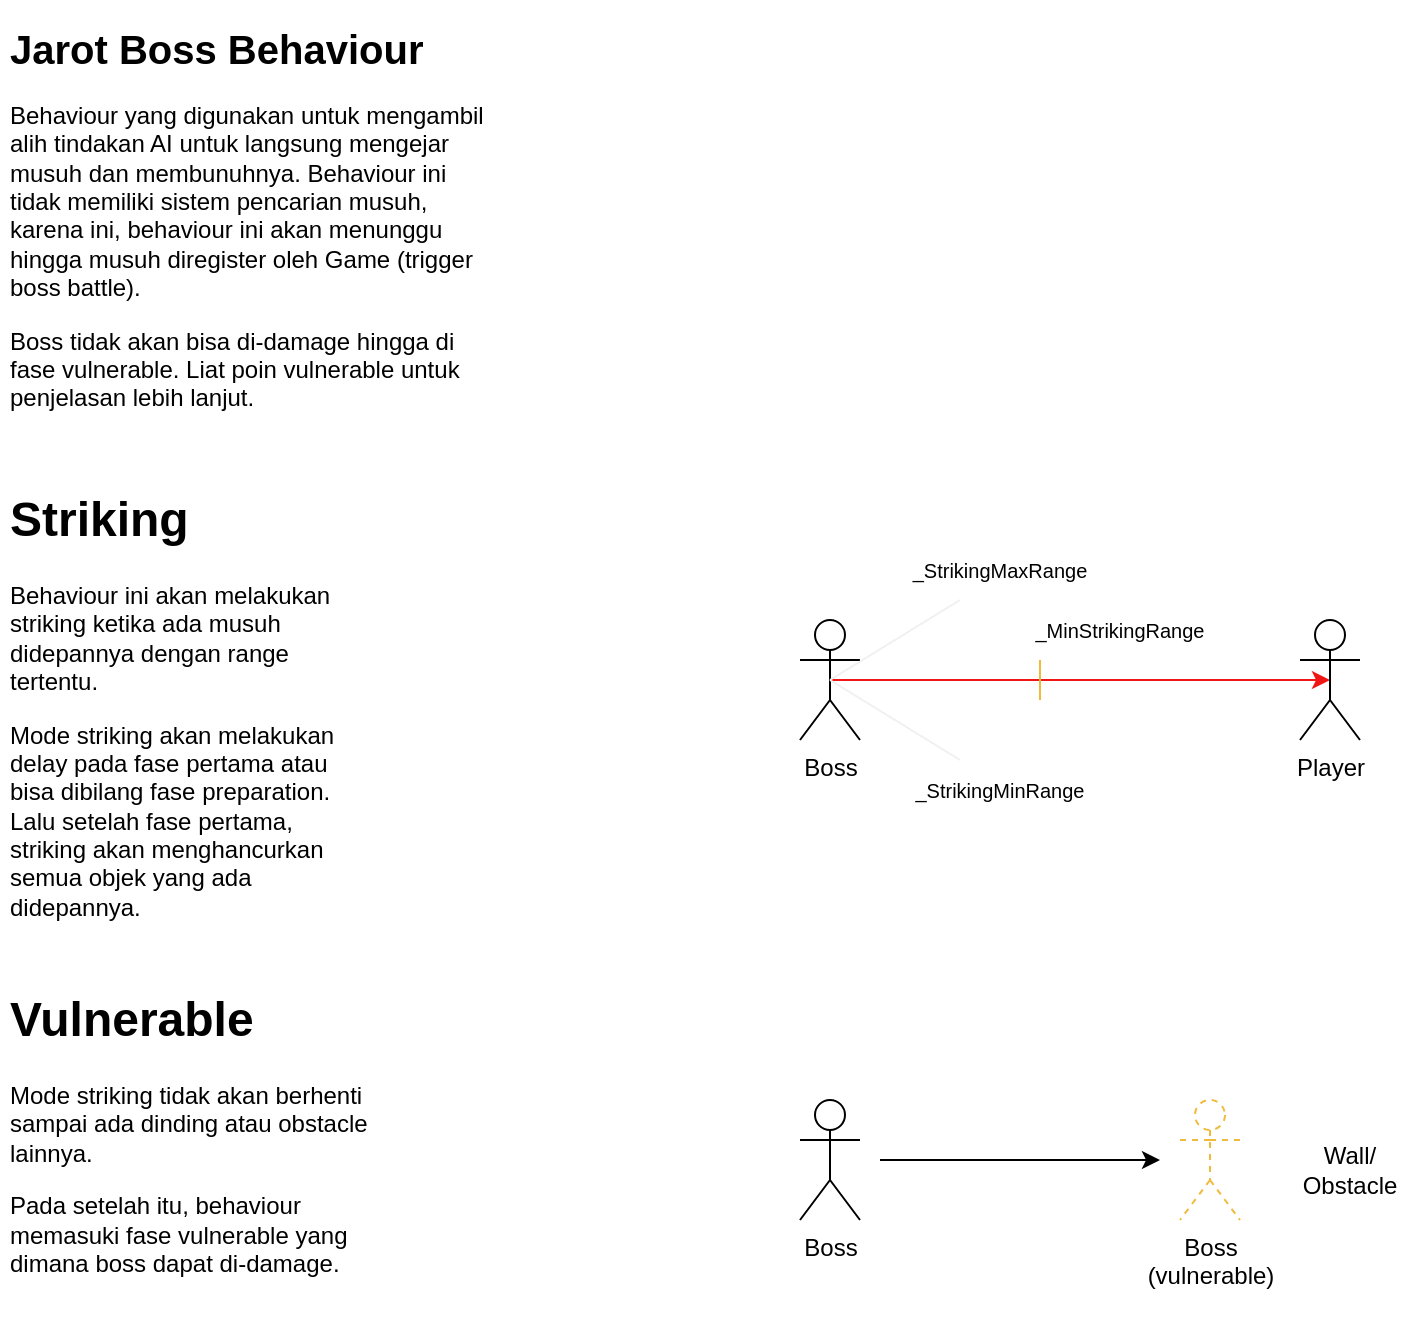 <mxfile>
    <diagram id="QaBK7Wz-YUb1xWLOBeUx" name="Page-1">
        <mxGraphModel dx="844" dy="553" grid="1" gridSize="10" guides="1" tooltips="1" connect="1" arrows="1" fold="1" page="1" pageScale="1" pageWidth="850" pageHeight="1100" math="0" shadow="0">
            <root>
                <mxCell id="0"/>
                <mxCell id="1" parent="0"/>
                <mxCell id="2" value="Boss" style="shape=umlActor;verticalLabelPosition=bottom;verticalAlign=top;html=1;outlineConnect=0;" parent="1" vertex="1">
                    <mxGeometry x="460" y="360" width="30" height="60" as="geometry"/>
                </mxCell>
                <mxCell id="3" value="" style="endArrow=classic;html=1;exitX=0.5;exitY=0.5;exitDx=0;exitDy=0;exitPerimeter=0;strokeColor=#F01616;entryX=0.5;entryY=0.5;entryDx=0;entryDy=0;entryPerimeter=0;" parent="1" source="2" target="6" edge="1">
                    <mxGeometry width="50" height="50" relative="1" as="geometry">
                        <mxPoint x="640" y="350" as="sourcePoint"/>
                        <mxPoint x="720" y="390" as="targetPoint"/>
                    </mxGeometry>
                </mxCell>
                <mxCell id="5" value="" style="endArrow=none;html=1;fillColor=#B08038;strokeColor=#F0BA3C;" parent="1" edge="1">
                    <mxGeometry width="50" height="50" relative="1" as="geometry">
                        <mxPoint x="580" y="400" as="sourcePoint"/>
                        <mxPoint x="580" y="380" as="targetPoint"/>
                    </mxGeometry>
                </mxCell>
                <mxCell id="6" value="Player" style="shape=umlActor;verticalLabelPosition=bottom;verticalAlign=top;html=1;outlineConnect=0;" parent="1" vertex="1">
                    <mxGeometry x="710" y="360" width="30" height="60" as="geometry"/>
                </mxCell>
                <mxCell id="8" value="" style="endArrow=none;html=1;strokeColor=#F0F0F0;fillColor=#B08038;exitX=0.5;exitY=0.5;exitDx=0;exitDy=0;exitPerimeter=0;" parent="1" source="2" edge="1">
                    <mxGeometry width="50" height="50" relative="1" as="geometry">
                        <mxPoint x="700" y="390" as="sourcePoint"/>
                        <mxPoint x="540" y="350" as="targetPoint"/>
                    </mxGeometry>
                </mxCell>
                <mxCell id="9" value="" style="endArrow=none;html=1;strokeColor=#F0F0F0;fillColor=#B08038;exitX=0.5;exitY=0.5;exitDx=0;exitDy=0;exitPerimeter=0;" parent="1" source="2" edge="1">
                    <mxGeometry width="50" height="50" relative="1" as="geometry">
                        <mxPoint x="485" y="400" as="sourcePoint"/>
                        <mxPoint x="540" y="430" as="targetPoint"/>
                    </mxGeometry>
                </mxCell>
                <mxCell id="10" value="&lt;font style=&quot;font-size: 10px;&quot;&gt;_MinStrikingRange&lt;/font&gt;" style="text;html=1;strokeColor=none;fillColor=none;align=center;verticalAlign=middle;whiteSpace=wrap;rounded=0;" parent="1" vertex="1">
                    <mxGeometry x="590" y="350" width="60" height="30" as="geometry"/>
                </mxCell>
                <mxCell id="11" value="&lt;font style=&quot;font-size: 10px;&quot;&gt;_StrikingMaxRange&lt;/font&gt;" style="text;html=1;strokeColor=none;fillColor=none;align=center;verticalAlign=middle;whiteSpace=wrap;rounded=0;" parent="1" vertex="1">
                    <mxGeometry x="520" y="320" width="80" height="30" as="geometry"/>
                </mxCell>
                <mxCell id="12" value="&lt;font style=&quot;font-size: 10px;&quot;&gt;_StrikingMinRange&lt;/font&gt;" style="text;html=1;strokeColor=none;fillColor=none;align=center;verticalAlign=middle;whiteSpace=wrap;rounded=0;" parent="1" vertex="1">
                    <mxGeometry x="520" y="430" width="80" height="30" as="geometry"/>
                </mxCell>
                <mxCell id="13" value="&lt;h1&gt;Jarot Boss Behaviour&lt;/h1&gt;&lt;p style=&quot;font-size: 12px;&quot;&gt;&lt;font style=&quot;font-size: 12px;&quot;&gt;Behaviour yang digunakan untuk mengambil alih tindakan AI untuk langsung mengejar musuh dan membunuhnya. Behaviour ini tidak memiliki sistem pencarian musuh, karena ini, behaviour ini akan menunggu hingga musuh diregister oleh Game (trigger boss battle).&lt;/font&gt;&lt;/p&gt;&lt;p style=&quot;font-size: 12px;&quot;&gt;&lt;font style=&quot;font-size: 12px;&quot;&gt;Boss tidak akan bisa di-damage hingga di fase vulnerable. Liat poin vulnerable untuk penjelasan lebih lanjut.&lt;/font&gt;&lt;/p&gt;" style="text;html=1;strokeColor=none;fillColor=none;spacing=5;spacingTop=-20;whiteSpace=wrap;overflow=hidden;rounded=0;fontSize=10;" parent="1" vertex="1">
                    <mxGeometry x="60" y="60" width="250" height="200" as="geometry"/>
                </mxCell>
                <mxCell id="14" value="&lt;h1&gt;Striking&lt;/h1&gt;&lt;p&gt;Behaviour ini akan melakukan striking ketika ada musuh didepannya dengan range tertentu.&lt;/p&gt;&lt;p&gt;Mode striking akan melakukan delay pada fase pertama atau bisa dibilang fase preparation. Lalu setelah fase pertama, striking akan menghancurkan semua objek yang ada didepannya.&lt;/p&gt;&lt;p&gt;&lt;br&gt;&lt;/p&gt;" style="text;html=1;strokeColor=none;fillColor=none;spacing=5;spacingTop=-20;whiteSpace=wrap;overflow=hidden;rounded=0;" vertex="1" parent="1">
                    <mxGeometry x="60" y="290" width="190" height="230" as="geometry"/>
                </mxCell>
                <mxCell id="15" value="&lt;h1&gt;Vulnerable&lt;/h1&gt;&lt;p&gt;Mode striking tidak akan berhenti sampai ada dinding atau obstacle lainnya.&lt;/p&gt;&lt;p&gt;Pada setelah itu, behaviour memasuki fase vulnerable yang dimana boss dapat di-damage.&lt;/p&gt;" style="text;html=1;strokeColor=none;fillColor=none;spacing=5;spacingTop=-20;whiteSpace=wrap;overflow=hidden;rounded=0;" vertex="1" parent="1">
                    <mxGeometry x="60" y="540" width="190" height="150" as="geometry"/>
                </mxCell>
                <mxCell id="16" value="Boss" style="shape=umlActor;verticalLabelPosition=bottom;verticalAlign=top;html=1;outlineConnect=0;" vertex="1" parent="1">
                    <mxGeometry x="460" y="600" width="30" height="60" as="geometry"/>
                </mxCell>
                <mxCell id="17" value="Boss&lt;br&gt;(vulnerable)" style="shape=umlActor;verticalLabelPosition=bottom;verticalAlign=top;html=1;outlineConnect=0;dashed=1;fontSize=12;strokeColor=#F0BA3C;" vertex="1" parent="1">
                    <mxGeometry x="650" y="600" width="30" height="60" as="geometry"/>
                </mxCell>
                <mxCell id="18" value="" style="endArrow=classic;html=1;fontSize=12;" edge="1" parent="1">
                    <mxGeometry width="50" height="50" relative="1" as="geometry">
                        <mxPoint x="500" y="630" as="sourcePoint"/>
                        <mxPoint x="640" y="630" as="targetPoint"/>
                    </mxGeometry>
                </mxCell>
                <mxCell id="19" value="Wall/&lt;br&gt;Obstacle" style="rounded=0;whiteSpace=wrap;html=1;strokeColor=#FFFFFF;fontSize=12;" vertex="1" parent="1">
                    <mxGeometry x="700" y="550" width="70" height="170" as="geometry"/>
                </mxCell>
            </root>
        </mxGraphModel>
    </diagram>
</mxfile>